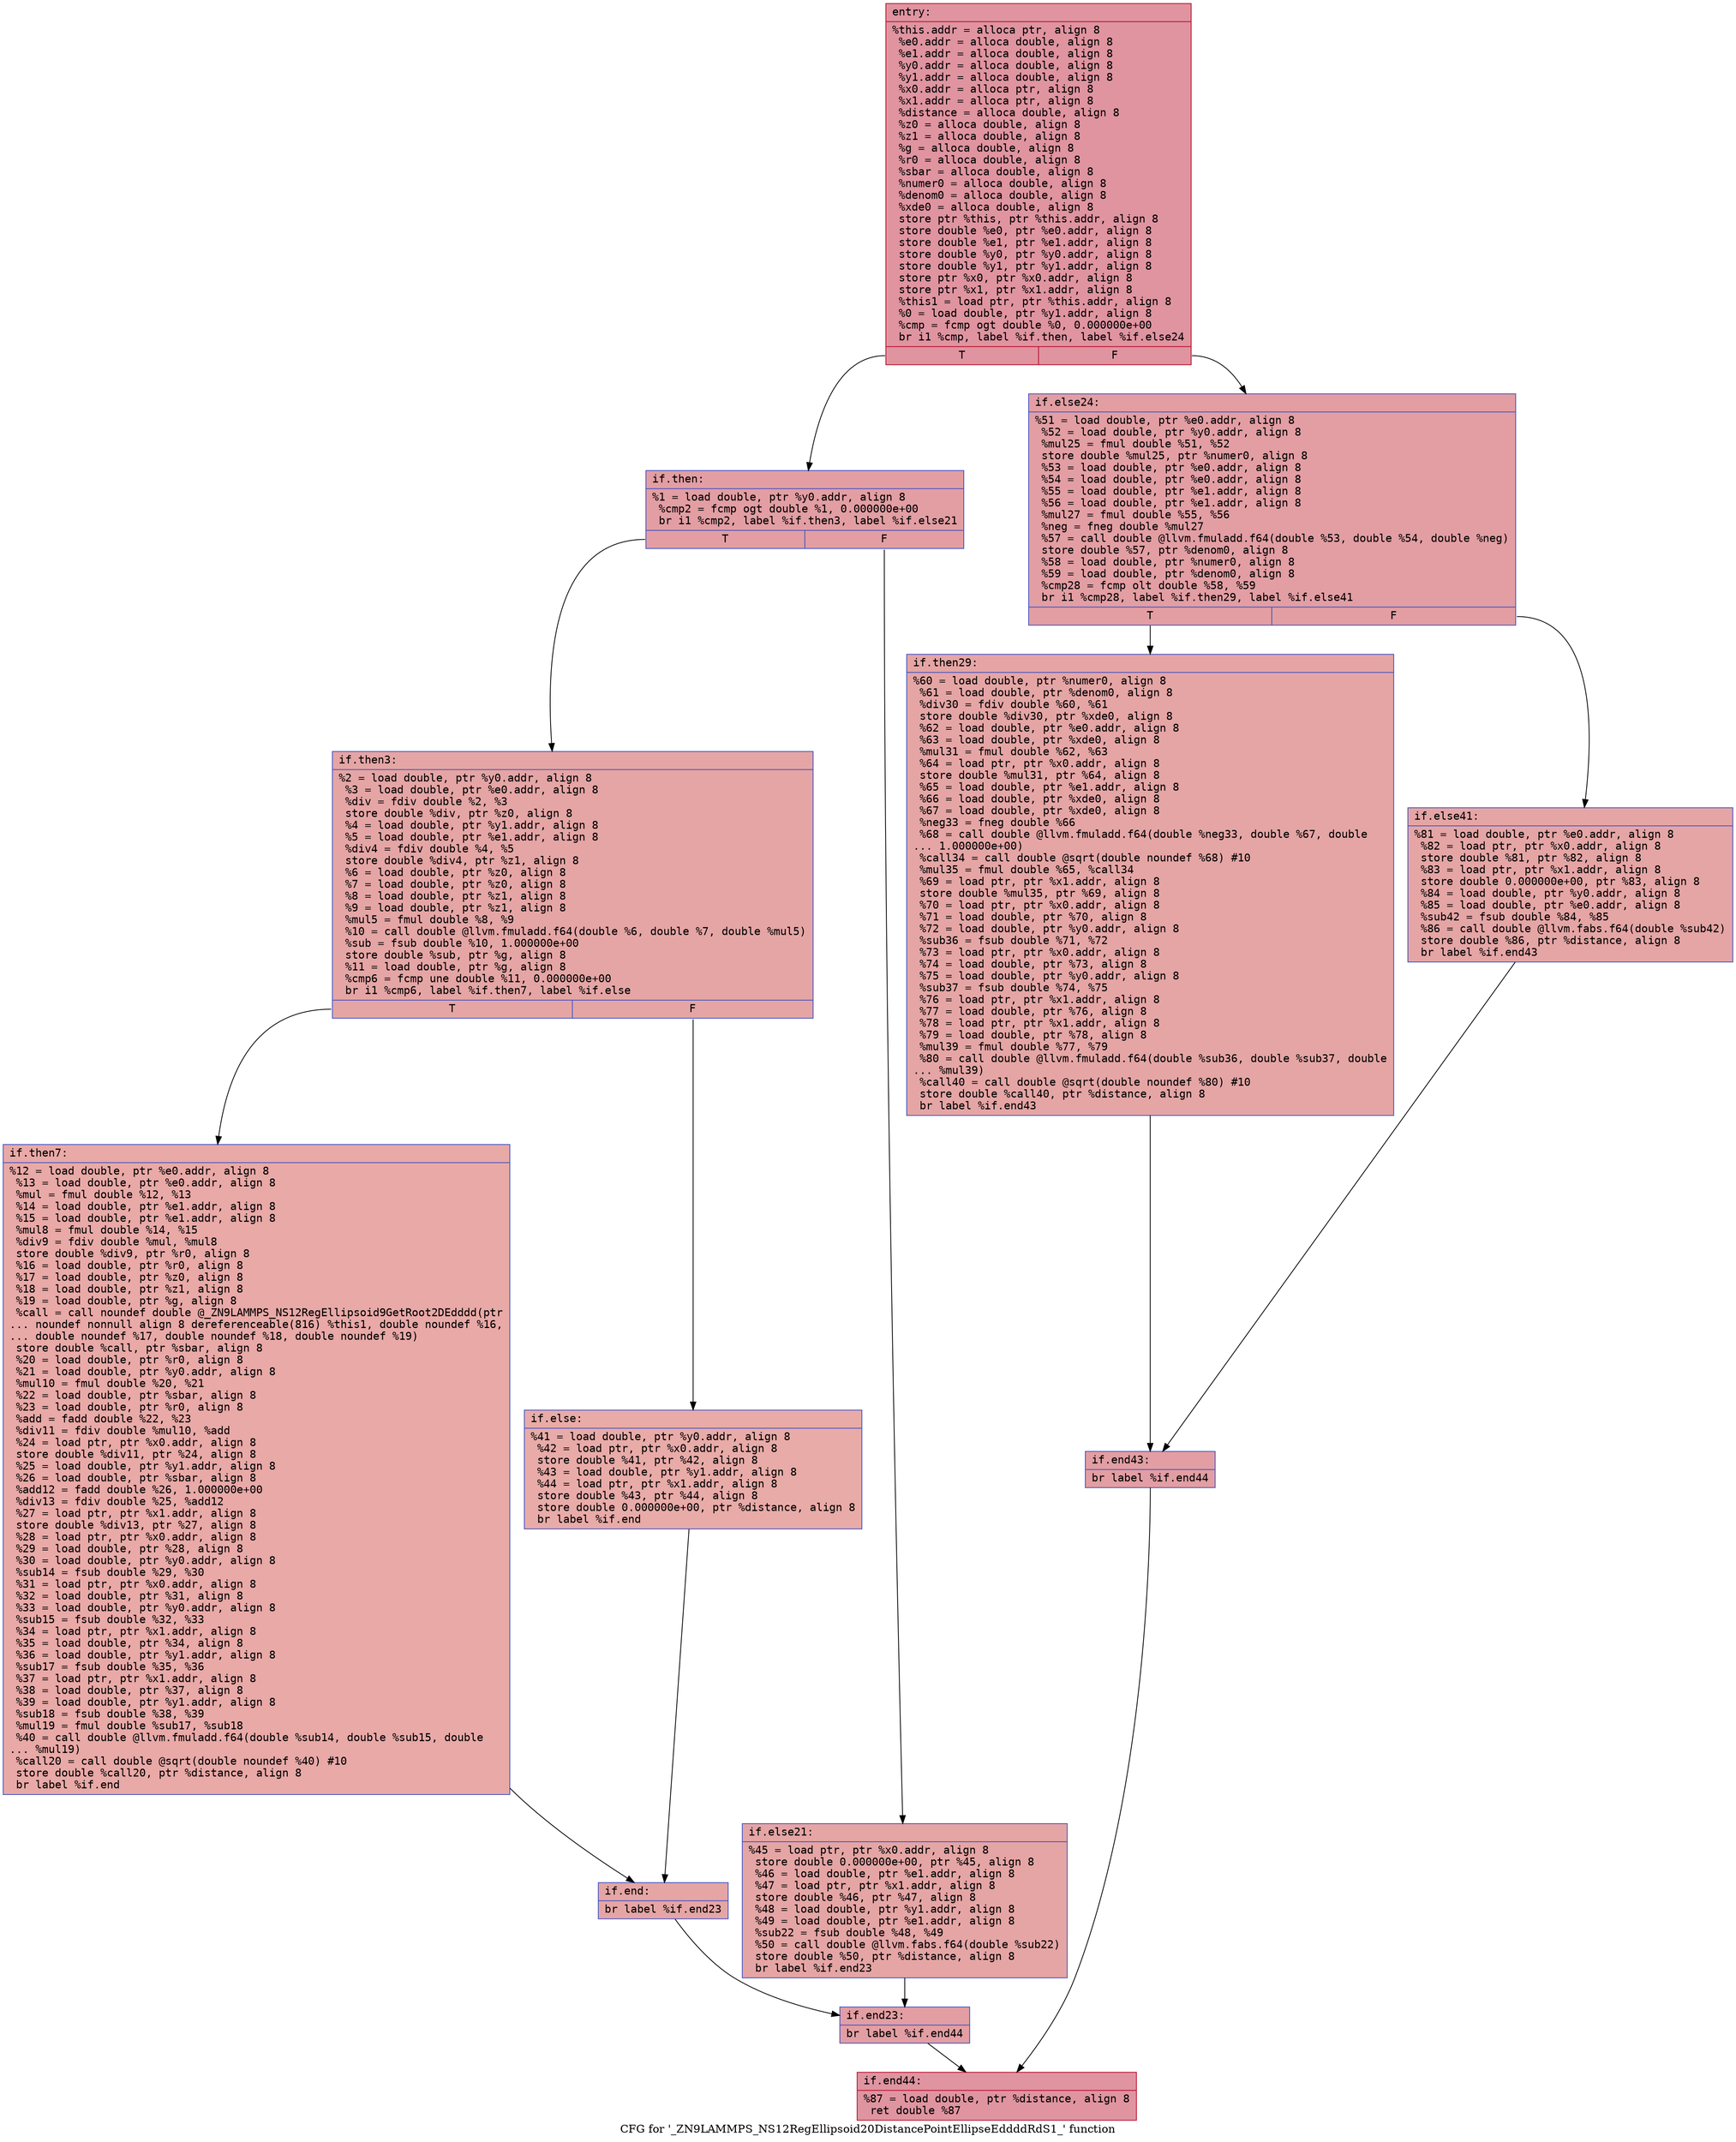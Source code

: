 digraph "CFG for '_ZN9LAMMPS_NS12RegEllipsoid20DistancePointEllipseEddddRdS1_' function" {
	label="CFG for '_ZN9LAMMPS_NS12RegEllipsoid20DistancePointEllipseEddddRdS1_' function";

	Node0x56554da76630 [shape=record,color="#b70d28ff", style=filled, fillcolor="#b70d2870" fontname="Courier",label="{entry:\l|  %this.addr = alloca ptr, align 8\l  %e0.addr = alloca double, align 8\l  %e1.addr = alloca double, align 8\l  %y0.addr = alloca double, align 8\l  %y1.addr = alloca double, align 8\l  %x0.addr = alloca ptr, align 8\l  %x1.addr = alloca ptr, align 8\l  %distance = alloca double, align 8\l  %z0 = alloca double, align 8\l  %z1 = alloca double, align 8\l  %g = alloca double, align 8\l  %r0 = alloca double, align 8\l  %sbar = alloca double, align 8\l  %numer0 = alloca double, align 8\l  %denom0 = alloca double, align 8\l  %xde0 = alloca double, align 8\l  store ptr %this, ptr %this.addr, align 8\l  store double %e0, ptr %e0.addr, align 8\l  store double %e1, ptr %e1.addr, align 8\l  store double %y0, ptr %y0.addr, align 8\l  store double %y1, ptr %y1.addr, align 8\l  store ptr %x0, ptr %x0.addr, align 8\l  store ptr %x1, ptr %x1.addr, align 8\l  %this1 = load ptr, ptr %this.addr, align 8\l  %0 = load double, ptr %y1.addr, align 8\l  %cmp = fcmp ogt double %0, 0.000000e+00\l  br i1 %cmp, label %if.then, label %if.else24\l|{<s0>T|<s1>F}}"];
	Node0x56554da76630:s0 -> Node0x56554da76680[tooltip="entry -> if.then\nProbability 50.00%" ];
	Node0x56554da76630:s1 -> Node0x56554da76d70[tooltip="entry -> if.else24\nProbability 50.00%" ];
	Node0x56554da76680 [shape=record,color="#3d50c3ff", style=filled, fillcolor="#be242e70" fontname="Courier",label="{if.then:\l|  %1 = load double, ptr %y0.addr, align 8\l  %cmp2 = fcmp ogt double %1, 0.000000e+00\l  br i1 %cmp2, label %if.then3, label %if.else21\l|{<s0>T|<s1>F}}"];
	Node0x56554da76680:s0 -> Node0x56554da7c760[tooltip="if.then -> if.then3\nProbability 50.00%" ];
	Node0x56554da76680:s1 -> Node0x56554da7c7e0[tooltip="if.then -> if.else21\nProbability 50.00%" ];
	Node0x56554da7c760 [shape=record,color="#3d50c3ff", style=filled, fillcolor="#c5333470" fontname="Courier",label="{if.then3:\l|  %2 = load double, ptr %y0.addr, align 8\l  %3 = load double, ptr %e0.addr, align 8\l  %div = fdiv double %2, %3\l  store double %div, ptr %z0, align 8\l  %4 = load double, ptr %y1.addr, align 8\l  %5 = load double, ptr %e1.addr, align 8\l  %div4 = fdiv double %4, %5\l  store double %div4, ptr %z1, align 8\l  %6 = load double, ptr %z0, align 8\l  %7 = load double, ptr %z0, align 8\l  %8 = load double, ptr %z1, align 8\l  %9 = load double, ptr %z1, align 8\l  %mul5 = fmul double %8, %9\l  %10 = call double @llvm.fmuladd.f64(double %6, double %7, double %mul5)\l  %sub = fsub double %10, 1.000000e+00\l  store double %sub, ptr %g, align 8\l  %11 = load double, ptr %g, align 8\l  %cmp6 = fcmp une double %11, 0.000000e+00\l  br i1 %cmp6, label %if.then7, label %if.else\l|{<s0>T|<s1>F}}"];
	Node0x56554da7c760:s0 -> Node0x56554da7d390[tooltip="if.then3 -> if.then7\nProbability 62.50%" ];
	Node0x56554da7c760:s1 -> Node0x56554da7d3e0[tooltip="if.then3 -> if.else\nProbability 37.50%" ];
	Node0x56554da7d390 [shape=record,color="#3d50c3ff", style=filled, fillcolor="#ca3b3770" fontname="Courier",label="{if.then7:\l|  %12 = load double, ptr %e0.addr, align 8\l  %13 = load double, ptr %e0.addr, align 8\l  %mul = fmul double %12, %13\l  %14 = load double, ptr %e1.addr, align 8\l  %15 = load double, ptr %e1.addr, align 8\l  %mul8 = fmul double %14, %15\l  %div9 = fdiv double %mul, %mul8\l  store double %div9, ptr %r0, align 8\l  %16 = load double, ptr %r0, align 8\l  %17 = load double, ptr %z0, align 8\l  %18 = load double, ptr %z1, align 8\l  %19 = load double, ptr %g, align 8\l  %call = call noundef double @_ZN9LAMMPS_NS12RegEllipsoid9GetRoot2DEdddd(ptr\l... noundef nonnull align 8 dereferenceable(816) %this1, double noundef %16,\l... double noundef %17, double noundef %18, double noundef %19)\l  store double %call, ptr %sbar, align 8\l  %20 = load double, ptr %r0, align 8\l  %21 = load double, ptr %y0.addr, align 8\l  %mul10 = fmul double %20, %21\l  %22 = load double, ptr %sbar, align 8\l  %23 = load double, ptr %r0, align 8\l  %add = fadd double %22, %23\l  %div11 = fdiv double %mul10, %add\l  %24 = load ptr, ptr %x0.addr, align 8\l  store double %div11, ptr %24, align 8\l  %25 = load double, ptr %y1.addr, align 8\l  %26 = load double, ptr %sbar, align 8\l  %add12 = fadd double %26, 1.000000e+00\l  %div13 = fdiv double %25, %add12\l  %27 = load ptr, ptr %x1.addr, align 8\l  store double %div13, ptr %27, align 8\l  %28 = load ptr, ptr %x0.addr, align 8\l  %29 = load double, ptr %28, align 8\l  %30 = load double, ptr %y0.addr, align 8\l  %sub14 = fsub double %29, %30\l  %31 = load ptr, ptr %x0.addr, align 8\l  %32 = load double, ptr %31, align 8\l  %33 = load double, ptr %y0.addr, align 8\l  %sub15 = fsub double %32, %33\l  %34 = load ptr, ptr %x1.addr, align 8\l  %35 = load double, ptr %34, align 8\l  %36 = load double, ptr %y1.addr, align 8\l  %sub17 = fsub double %35, %36\l  %37 = load ptr, ptr %x1.addr, align 8\l  %38 = load double, ptr %37, align 8\l  %39 = load double, ptr %y1.addr, align 8\l  %sub18 = fsub double %38, %39\l  %mul19 = fmul double %sub17, %sub18\l  %40 = call double @llvm.fmuladd.f64(double %sub14, double %sub15, double\l... %mul19)\l  %call20 = call double @sqrt(double noundef %40) #10\l  store double %call20, ptr %distance, align 8\l  br label %if.end\l}"];
	Node0x56554da7d390 -> Node0x56554da80700[tooltip="if.then7 -> if.end\nProbability 100.00%" ];
	Node0x56554da7d3e0 [shape=record,color="#3d50c3ff", style=filled, fillcolor="#cc403a70" fontname="Courier",label="{if.else:\l|  %41 = load double, ptr %y0.addr, align 8\l  %42 = load ptr, ptr %x0.addr, align 8\l  store double %41, ptr %42, align 8\l  %43 = load double, ptr %y1.addr, align 8\l  %44 = load ptr, ptr %x1.addr, align 8\l  store double %43, ptr %44, align 8\l  store double 0.000000e+00, ptr %distance, align 8\l  br label %if.end\l}"];
	Node0x56554da7d3e0 -> Node0x56554da80700[tooltip="if.else -> if.end\nProbability 100.00%" ];
	Node0x56554da80700 [shape=record,color="#3d50c3ff", style=filled, fillcolor="#c5333470" fontname="Courier",label="{if.end:\l|  br label %if.end23\l}"];
	Node0x56554da80700 -> Node0x56554da80c30[tooltip="if.end -> if.end23\nProbability 100.00%" ];
	Node0x56554da7c7e0 [shape=record,color="#3d50c3ff", style=filled, fillcolor="#c5333470" fontname="Courier",label="{if.else21:\l|  %45 = load ptr, ptr %x0.addr, align 8\l  store double 0.000000e+00, ptr %45, align 8\l  %46 = load double, ptr %e1.addr, align 8\l  %47 = load ptr, ptr %x1.addr, align 8\l  store double %46, ptr %47, align 8\l  %48 = load double, ptr %y1.addr, align 8\l  %49 = load double, ptr %e1.addr, align 8\l  %sub22 = fsub double %48, %49\l  %50 = call double @llvm.fabs.f64(double %sub22)\l  store double %50, ptr %distance, align 8\l  br label %if.end23\l}"];
	Node0x56554da7c7e0 -> Node0x56554da80c30[tooltip="if.else21 -> if.end23\nProbability 100.00%" ];
	Node0x56554da80c30 [shape=record,color="#3d50c3ff", style=filled, fillcolor="#be242e70" fontname="Courier",label="{if.end23:\l|  br label %if.end44\l}"];
	Node0x56554da80c30 -> Node0x56554da81b90[tooltip="if.end23 -> if.end44\nProbability 100.00%" ];
	Node0x56554da76d70 [shape=record,color="#3d50c3ff", style=filled, fillcolor="#be242e70" fontname="Courier",label="{if.else24:\l|  %51 = load double, ptr %e0.addr, align 8\l  %52 = load double, ptr %y0.addr, align 8\l  %mul25 = fmul double %51, %52\l  store double %mul25, ptr %numer0, align 8\l  %53 = load double, ptr %e0.addr, align 8\l  %54 = load double, ptr %e0.addr, align 8\l  %55 = load double, ptr %e1.addr, align 8\l  %56 = load double, ptr %e1.addr, align 8\l  %mul27 = fmul double %55, %56\l  %neg = fneg double %mul27\l  %57 = call double @llvm.fmuladd.f64(double %53, double %54, double %neg)\l  store double %57, ptr %denom0, align 8\l  %58 = load double, ptr %numer0, align 8\l  %59 = load double, ptr %denom0, align 8\l  %cmp28 = fcmp olt double %58, %59\l  br i1 %cmp28, label %if.then29, label %if.else41\l|{<s0>T|<s1>F}}"];
	Node0x56554da76d70:s0 -> Node0x56554da825c0[tooltip="if.else24 -> if.then29\nProbability 50.00%" ];
	Node0x56554da76d70:s1 -> Node0x56554da82610[tooltip="if.else24 -> if.else41\nProbability 50.00%" ];
	Node0x56554da825c0 [shape=record,color="#3d50c3ff", style=filled, fillcolor="#c5333470" fontname="Courier",label="{if.then29:\l|  %60 = load double, ptr %numer0, align 8\l  %61 = load double, ptr %denom0, align 8\l  %div30 = fdiv double %60, %61\l  store double %div30, ptr %xde0, align 8\l  %62 = load double, ptr %e0.addr, align 8\l  %63 = load double, ptr %xde0, align 8\l  %mul31 = fmul double %62, %63\l  %64 = load ptr, ptr %x0.addr, align 8\l  store double %mul31, ptr %64, align 8\l  %65 = load double, ptr %e1.addr, align 8\l  %66 = load double, ptr %xde0, align 8\l  %67 = load double, ptr %xde0, align 8\l  %neg33 = fneg double %66\l  %68 = call double @llvm.fmuladd.f64(double %neg33, double %67, double\l... 1.000000e+00)\l  %call34 = call double @sqrt(double noundef %68) #10\l  %mul35 = fmul double %65, %call34\l  %69 = load ptr, ptr %x1.addr, align 8\l  store double %mul35, ptr %69, align 8\l  %70 = load ptr, ptr %x0.addr, align 8\l  %71 = load double, ptr %70, align 8\l  %72 = load double, ptr %y0.addr, align 8\l  %sub36 = fsub double %71, %72\l  %73 = load ptr, ptr %x0.addr, align 8\l  %74 = load double, ptr %73, align 8\l  %75 = load double, ptr %y0.addr, align 8\l  %sub37 = fsub double %74, %75\l  %76 = load ptr, ptr %x1.addr, align 8\l  %77 = load double, ptr %76, align 8\l  %78 = load ptr, ptr %x1.addr, align 8\l  %79 = load double, ptr %78, align 8\l  %mul39 = fmul double %77, %79\l  %80 = call double @llvm.fmuladd.f64(double %sub36, double %sub37, double\l... %mul39)\l  %call40 = call double @sqrt(double noundef %80) #10\l  store double %call40, ptr %distance, align 8\l  br label %if.end43\l}"];
	Node0x56554da825c0 -> Node0x56554da83cc0[tooltip="if.then29 -> if.end43\nProbability 100.00%" ];
	Node0x56554da82610 [shape=record,color="#3d50c3ff", style=filled, fillcolor="#c5333470" fontname="Courier",label="{if.else41:\l|  %81 = load double, ptr %e0.addr, align 8\l  %82 = load ptr, ptr %x0.addr, align 8\l  store double %81, ptr %82, align 8\l  %83 = load ptr, ptr %x1.addr, align 8\l  store double 0.000000e+00, ptr %83, align 8\l  %84 = load double, ptr %y0.addr, align 8\l  %85 = load double, ptr %e0.addr, align 8\l  %sub42 = fsub double %84, %85\l  %86 = call double @llvm.fabs.f64(double %sub42)\l  store double %86, ptr %distance, align 8\l  br label %if.end43\l}"];
	Node0x56554da82610 -> Node0x56554da83cc0[tooltip="if.else41 -> if.end43\nProbability 100.00%" ];
	Node0x56554da83cc0 [shape=record,color="#3d50c3ff", style=filled, fillcolor="#be242e70" fontname="Courier",label="{if.end43:\l|  br label %if.end44\l}"];
	Node0x56554da83cc0 -> Node0x56554da81b90[tooltip="if.end43 -> if.end44\nProbability 100.00%" ];
	Node0x56554da81b90 [shape=record,color="#b70d28ff", style=filled, fillcolor="#b70d2870" fontname="Courier",label="{if.end44:\l|  %87 = load double, ptr %distance, align 8\l  ret double %87\l}"];
}
